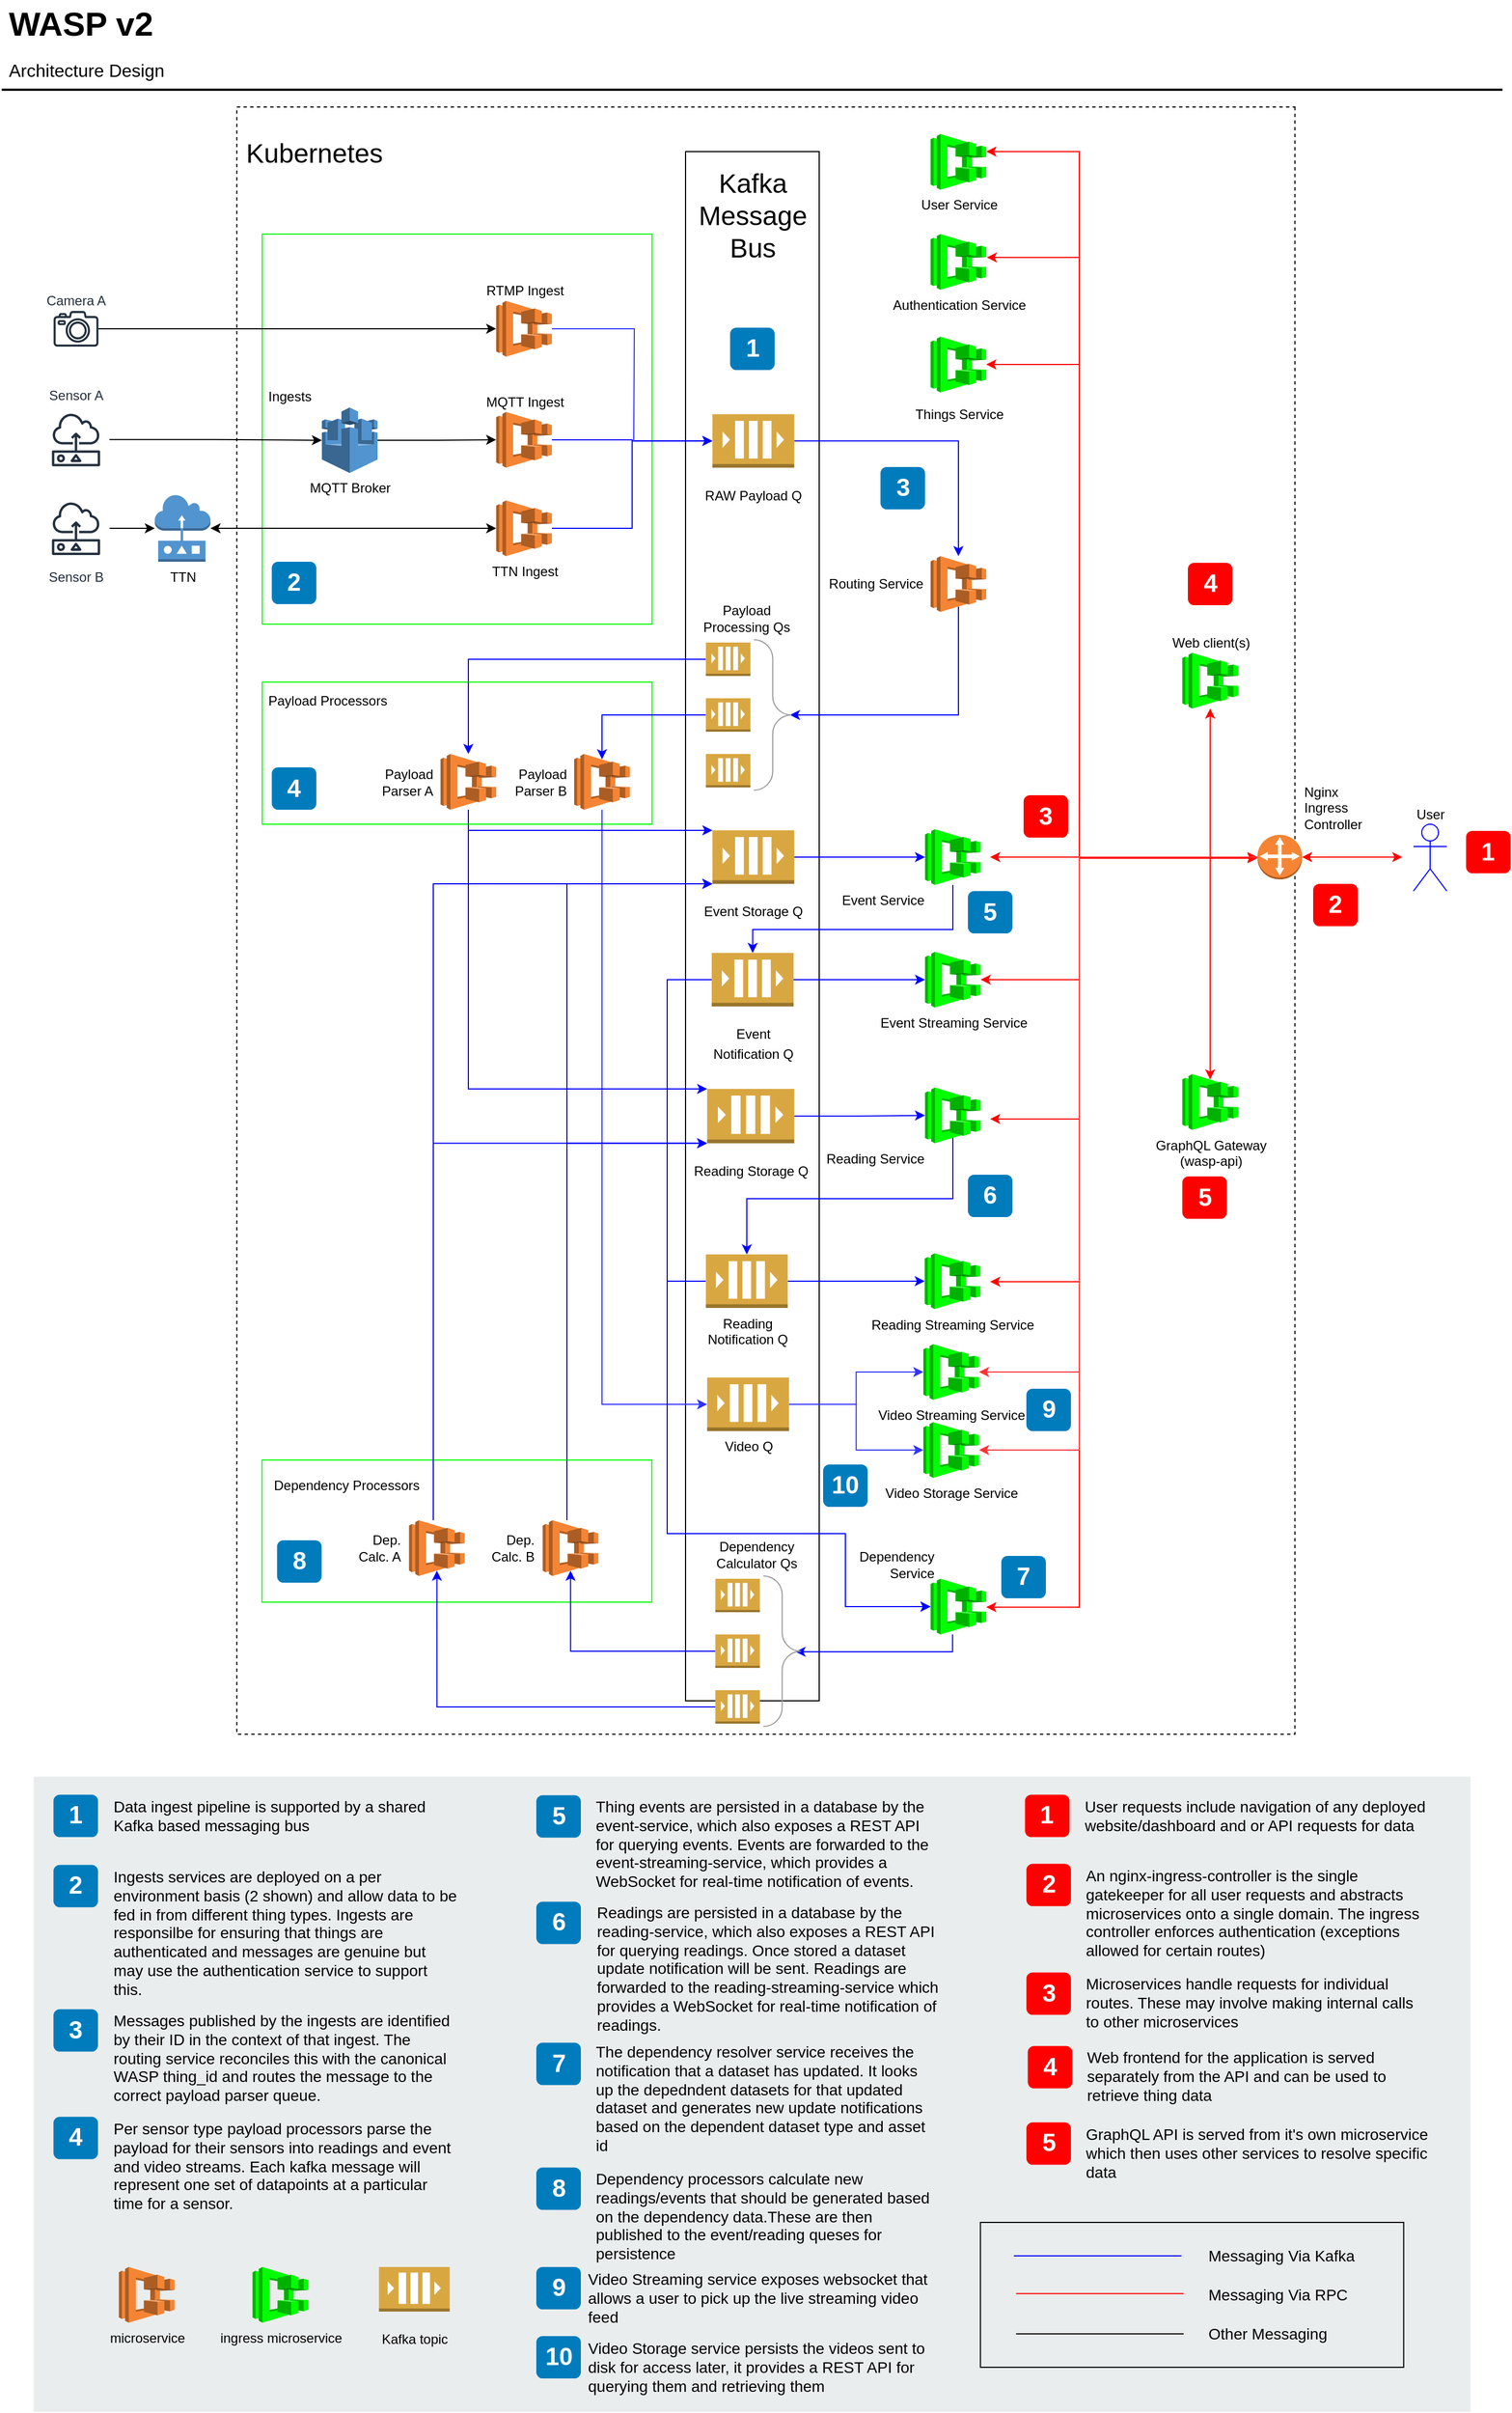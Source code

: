 <mxfile version="15.8.8" type="google"><diagram id="Ht1M8jgEwFfnCIfOTk4-" name="Page-1"><mxGraphModel dx="1234" dy="772" grid="1" gridSize="10" guides="1" tooltips="1" connect="1" arrows="1" fold="1" page="1" pageScale="1" pageWidth="1654" pageHeight="1169" math="0" shadow="0"><root><mxCell id="0"/><mxCell id="1" parent="0"/><mxCell id="Kr4yo2rCuEF--EOLVEKg-11" value="" style="rounded=0;whiteSpace=wrap;html=1;align=left;fillColor=none;dashed=1;direction=south;" parent="1" vertex="1"><mxGeometry x="263.63" y="160" width="950" height="1460" as="geometry"/></mxCell><mxCell id="VIeSzq_alCS82WbwjkY5-3" value="" style="rounded=0;whiteSpace=wrap;html=1;fontSize=12;fillColor=none;labelPosition=left;verticalLabelPosition=top;align=right;verticalAlign=bottom;spacing=-19;spacingLeft=3;noLabel=1;fontColor=none;strokeColor=#03FF03;" parent="1" vertex="1"><mxGeometry x="286.5" y="676" width="350" height="127.5" as="geometry"/></mxCell><mxCell id="VIeSzq_alCS82WbwjkY5-6" value="" style="rounded=0;whiteSpace=wrap;html=1;fontSize=12;fillColor=none;labelPosition=left;verticalLabelPosition=top;align=right;verticalAlign=bottom;spacing=-19;spacingLeft=3;noLabel=1;fontColor=none;strokeColor=#03FF03;" parent="1" vertex="1"><mxGeometry x="286.25" y="1374" width="350" height="127.5" as="geometry"/></mxCell><mxCell id="VIeSzq_alCS82WbwjkY5-1" value="" style="rounded=0;whiteSpace=wrap;html=1;fontSize=12;fillColor=none;labelPosition=left;verticalLabelPosition=top;align=right;verticalAlign=bottom;spacing=-19;spacingLeft=3;noLabel=1;fontColor=none;strokeColor=#03FF03;imageAspect=1;" parent="1" vertex="1"><mxGeometry x="286.5" y="274" width="350" height="350" as="geometry"/></mxCell><mxCell id="f7E1hRnNLFq2RJVRDF7E-89" value="" style="rounded=0;whiteSpace=wrap;html=1;fillColor=none;align=right;" parent="1" vertex="1"><mxGeometry x="666.5" y="200" width="120" height="1390" as="geometry"/></mxCell><mxCell id="-QjtrjUzRDEMRZ5MF8oH-47" value="WASP v2" style="text;html=1;resizable=0;points=[];autosize=1;align=left;verticalAlign=top;spacingTop=-4;fontSize=30;fontStyle=1" parent="1" vertex="1"><mxGeometry x="56.5" y="64.5" width="150" height="40" as="geometry"/></mxCell><mxCell id="-QjtrjUzRDEMRZ5MF8oH-48" value="Architecture Design" style="text;html=1;resizable=0;points=[];autosize=1;align=left;verticalAlign=top;spacingTop=-4;fontSize=16;" parent="1" vertex="1"><mxGeometry x="56.5" y="114.5" width="160" height="20" as="geometry"/></mxCell><mxCell id="SCVMTBWpLvtzJIhz15lM-1" value="" style="line;strokeWidth=2;html=1;fontSize=14;" parent="1" vertex="1"><mxGeometry x="52.5" y="139.5" width="1347.5" height="10" as="geometry"/></mxCell><mxCell id="7OVz4w7n9kzEPWy-4BBC-3" value="" style="rounded=0;whiteSpace=wrap;html=1;fillColor=#EAEDED;fontSize=22;fontColor=#FFFFFF;strokeColor=none;labelBackgroundColor=none;" parent="1" vertex="1"><mxGeometry x="81.25" y="1658" width="1290" height="570" as="geometry"/></mxCell><mxCell id="7OVz4w7n9kzEPWy-4BBC-4" value="1" style="rounded=1;whiteSpace=wrap;html=1;fillColor=#007CBD;strokeColor=none;fontColor=#FFFFFF;fontStyle=1;fontSize=22;labelBackgroundColor=none;" parent="1" vertex="1"><mxGeometry x="99" y="1674.25" width="40" height="38" as="geometry"/></mxCell><mxCell id="7OVz4w7n9kzEPWy-4BBC-13" value="Data ingest pipeline is supported by a shared Kafka based messaging bus" style="text;html=1;align=left;verticalAlign=top;spacingTop=-4;fontSize=14;labelBackgroundColor=none;whiteSpace=wrap;" parent="1" vertex="1"><mxGeometry x="150.5" y="1673.75" width="310.5" height="48.5" as="geometry"/></mxCell><mxCell id="f7E1hRnNLFq2RJVRDF7E-65" value="Sensor A" style="outlineConnect=0;fontColor=#232F3E;gradientColor=none;strokeColor=#232F3E;fillColor=#ffffff;dashed=0;verticalLabelPosition=top;verticalAlign=bottom;align=center;html=1;fontSize=12;fontStyle=0;aspect=fixed;shape=mxgraph.aws4.resourceIcon;resIcon=mxgraph.aws4.sensor;labelPosition=center;" parent="1" vertex="1"><mxGeometry x="89.25" y="428.38" width="60" height="60" as="geometry"/></mxCell><mxCell id="f7E1hRnNLFq2RJVRDF7E-76" style="edgeStyle=orthogonalEdgeStyle;rounded=0;orthogonalLoop=1;jettySize=auto;html=1;" parent="1" source="f7E1hRnNLFq2RJVRDF7E-65" target="f7E1hRnNLFq2RJVRDF7E-74" edge="1"><mxGeometry relative="1" as="geometry"><mxPoint x="350" y="459" as="targetPoint"/><mxPoint x="190" y="459" as="sourcePoint"/></mxGeometry></mxCell><mxCell id="f7E1hRnNLFq2RJVRDF7E-82" style="edgeStyle=orthogonalEdgeStyle;rounded=0;orthogonalLoop=1;jettySize=auto;html=1;" parent="1" source="f7E1hRnNLFq2RJVRDF7E-74" target="f7E1hRnNLFq2RJVRDF7E-79" edge="1"><mxGeometry relative="1" as="geometry"/></mxCell><mxCell id="f7E1hRnNLFq2RJVRDF7E-74" value="MQTT Broker" style="outlineConnect=0;dashed=0;verticalLabelPosition=bottom;verticalAlign=top;align=center;html=1;shape=mxgraph.aws3.aws_iot;fillColor=#5294CF;gradientColor=none;" parent="1" vertex="1"><mxGeometry x="340" y="429.63" width="50" height="58.75" as="geometry"/></mxCell><mxCell id="f7E1hRnNLFq2RJVRDF7E-92" style="edgeStyle=orthogonalEdgeStyle;rounded=0;orthogonalLoop=1;jettySize=auto;html=1;entryX=0;entryY=0.5;entryDx=0;entryDy=0;entryPerimeter=0;fontSize=24;strokeColor=#0000FF;" parent="1" source="f7E1hRnNLFq2RJVRDF7E-79" target="f7E1hRnNLFq2RJVRDF7E-91" edge="1"><mxGeometry relative="1" as="geometry"/></mxCell><mxCell id="f7E1hRnNLFq2RJVRDF7E-79" value="MQTT Ingest" style="outlineConnect=0;dashed=0;verticalLabelPosition=top;verticalAlign=bottom;align=center;html=1;shape=mxgraph.aws3.ecs;fillColor=#F58534;gradientColor=none;strokeColor=#FF0000;labelPosition=center;" parent="1" vertex="1"><mxGeometry x="496.5" y="433.62" width="50" height="50" as="geometry"/></mxCell><mxCell id="f7E1hRnNLFq2RJVRDF7E-93" style="edgeStyle=orthogonalEdgeStyle;rounded=0;orthogonalLoop=1;jettySize=auto;html=1;entryX=0;entryY=0.5;entryDx=0;entryDy=0;entryPerimeter=0;fontSize=24;strokeColor=#0000FF;" parent="1" source="f7E1hRnNLFq2RJVRDF7E-84" target="f7E1hRnNLFq2RJVRDF7E-91" edge="1"><mxGeometry relative="1" as="geometry"/></mxCell><mxCell id="f7E1hRnNLFq2RJVRDF7E-84" value="TTN Ingest" style="outlineConnect=0;dashed=0;verticalLabelPosition=bottom;verticalAlign=top;align=center;html=1;shape=mxgraph.aws3.ecs;fillColor=#F58534;gradientColor=none;strokeColor=#FF0000;" parent="1" vertex="1"><mxGeometry x="496.5" y="513" width="50" height="50" as="geometry"/></mxCell><mxCell id="f7E1hRnNLFq2RJVRDF7E-87" style="edgeStyle=orthogonalEdgeStyle;rounded=0;orthogonalLoop=1;jettySize=auto;html=1;textOpacity=60;startArrow=classic;startFill=1;" parent="1" source="f7E1hRnNLFq2RJVRDF7E-85" target="f7E1hRnNLFq2RJVRDF7E-84" edge="1"><mxGeometry relative="1" as="geometry"/></mxCell><mxCell id="f7E1hRnNLFq2RJVRDF7E-85" value="TTN" style="outlineConnect=0;dashed=0;verticalLabelPosition=bottom;verticalAlign=top;align=center;html=1;shape=mxgraph.aws3.sensor;fillColor=#5294CF;gradientColor=none;strokeColor=#FF0000;" parent="1" vertex="1"><mxGeometry x="190" y="508" width="50" height="60" as="geometry"/></mxCell><mxCell id="f7E1hRnNLFq2RJVRDF7E-90" value="Kafka Message Bus" style="text;html=1;strokeColor=none;fillColor=none;align=center;verticalAlign=middle;whiteSpace=wrap;rounded=0;fontSize=24;" parent="1" vertex="1"><mxGeometry x="691.5" y="233" width="70" height="50" as="geometry"/></mxCell><mxCell id="f7E1hRnNLFq2RJVRDF7E-96" style="edgeStyle=orthogonalEdgeStyle;rounded=0;orthogonalLoop=1;jettySize=auto;html=1;fontSize=24;strokeColor=#0000FF;" parent="1" source="f7E1hRnNLFq2RJVRDF7E-91" target="f7E1hRnNLFq2RJVRDF7E-94" edge="1"><mxGeometry relative="1" as="geometry"/></mxCell><mxCell id="f7E1hRnNLFq2RJVRDF7E-91" value="&lt;font style=&quot;font-size: 12px&quot;&gt;RAW Payload Q&lt;br&gt;&lt;/font&gt;" style="outlineConnect=0;dashed=0;verticalLabelPosition=bottom;verticalAlign=top;align=center;html=1;shape=mxgraph.aws3.queue;fillColor=#D9A741;gradientColor=none;strokeColor=#000000;fontSize=24;" parent="1" vertex="1"><mxGeometry x="690.63" y="435.62" width="73.5" height="48" as="geometry"/></mxCell><mxCell id="f7E1hRnNLFq2RJVRDF7E-104" style="edgeStyle=orthogonalEdgeStyle;rounded=0;orthogonalLoop=1;jettySize=auto;html=1;fontSize=24;exitX=0.5;exitY=0.905;exitDx=0;exitDy=0;exitPerimeter=0;entryX=0.5;entryY=0.113;entryDx=0;entryDy=0;entryPerimeter=0;strokeColor=#0000FF;" parent="1" source="f7E1hRnNLFq2RJVRDF7E-94" target="f7E1hRnNLFq2RJVRDF7E-105" edge="1"><mxGeometry relative="1" as="geometry"><mxPoint x="876.5" y="633" as="targetPoint"/><Array as="points"><mxPoint x="911.5" y="706"/></Array></mxGeometry></mxCell><mxCell id="f7E1hRnNLFq2RJVRDF7E-94" value="Routing Service" style="outlineConnect=0;dashed=0;verticalLabelPosition=middle;verticalAlign=middle;align=right;html=1;shape=mxgraph.aws3.ecs;fillColor=#F58534;gradientColor=none;strokeColor=#FF0000;labelPosition=left;spacing=8;" parent="1" vertex="1"><mxGeometry x="886.5" y="563" width="50" height="50" as="geometry"/></mxCell><mxCell id="f7E1hRnNLFq2RJVRDF7E-108" style="edgeStyle=orthogonalEdgeStyle;rounded=0;orthogonalLoop=1;jettySize=auto;html=1;fontSize=24;strokeColor=#0000FF;" parent="1" source="f7E1hRnNLFq2RJVRDF7E-98" target="f7E1hRnNLFq2RJVRDF7E-107" edge="1"><mxGeometry relative="1" as="geometry"/></mxCell><mxCell id="f7E1hRnNLFq2RJVRDF7E-98" value="&lt;div style=&quot;font-size: 12px&quot;&gt;&lt;font style=&quot;font-size: 12px&quot;&gt;Payload &lt;br&gt;&lt;/font&gt;&lt;/div&gt;&lt;div style=&quot;font-size: 12px&quot;&gt;&lt;font style=&quot;font-size: 12px&quot;&gt;Processing Qs&lt;/font&gt;&lt;/div&gt;" style="outlineConnect=0;dashed=0;verticalLabelPosition=top;verticalAlign=bottom;align=center;html=1;shape=mxgraph.aws3.queue;fillColor=#D9A741;gradientColor=none;strokeColor=#000000;fontSize=24;labelPosition=center;spacingLeft=33;spacingBottom=5;" parent="1" vertex="1"><mxGeometry x="684.75" y="640.5" width="40" height="30" as="geometry"/></mxCell><mxCell id="f7E1hRnNLFq2RJVRDF7E-109" style="edgeStyle=orthogonalEdgeStyle;rounded=0;orthogonalLoop=1;jettySize=auto;html=1;entryX=0.5;entryY=0.095;entryDx=0;entryDy=0;entryPerimeter=0;fontSize=24;strokeColor=#0000FF;" parent="1" source="f7E1hRnNLFq2RJVRDF7E-102" target="f7E1hRnNLFq2RJVRDF7E-106" edge="1"><mxGeometry relative="1" as="geometry"><Array as="points"><mxPoint x="591.5" y="706"/></Array></mxGeometry></mxCell><mxCell id="f7E1hRnNLFq2RJVRDF7E-102" value="" style="outlineConnect=0;dashed=0;verticalLabelPosition=bottom;verticalAlign=top;align=center;html=1;shape=mxgraph.aws3.queue;fillColor=#D9A741;gradientColor=none;strokeColor=#000000;fontSize=24;" parent="1" vertex="1"><mxGeometry x="684.75" y="690.5" width="40" height="30" as="geometry"/></mxCell><mxCell id="f7E1hRnNLFq2RJVRDF7E-103" value="" style="outlineConnect=0;dashed=0;verticalLabelPosition=bottom;verticalAlign=top;align=center;html=1;shape=mxgraph.aws3.queue;fillColor=#D9A741;gradientColor=none;strokeColor=#000000;fontSize=24;" parent="1" vertex="1"><mxGeometry x="684.75" y="740.5" width="40" height="30" as="geometry"/></mxCell><mxCell id="f7E1hRnNLFq2RJVRDF7E-105" value="" style="labelPosition=right;align=left;strokeWidth=1;shape=mxgraph.mockup.markup.curlyBrace;html=1;shadow=0;dashed=0;strokeColor=#999999;direction=north;fillColor=none;fontSize=24;rotation=-180;" parent="1" vertex="1"><mxGeometry x="724.75" y="638" width="40" height="135" as="geometry"/></mxCell><mxCell id="OzuD4VkYI083lJmtkqZI-16" style="edgeStyle=orthogonalEdgeStyle;rounded=0;orthogonalLoop=1;jettySize=auto;html=1;entryX=0;entryY=0.5;entryDx=0;entryDy=0;entryPerimeter=0;endArrow=classic;endFill=1;strokeColor=#3333FF;" edge="1" parent="1" source="f7E1hRnNLFq2RJVRDF7E-106" target="OzuD4VkYI083lJmtkqZI-14"><mxGeometry relative="1" as="geometry"><Array as="points"><mxPoint x="592" y="1324"/></Array></mxGeometry></mxCell><mxCell id="f7E1hRnNLFq2RJVRDF7E-106" value="&lt;div&gt;Payload&lt;/div&gt;&lt;div&gt;Parser B&lt;br&gt;&lt;/div&gt;" style="outlineConnect=0;dashed=0;verticalLabelPosition=middle;verticalAlign=middle;align=right;html=1;shape=mxgraph.aws3.ecs;fillColor=#F58534;gradientColor=none;strokeColor=#FF0000;labelPosition=left;spacing=8;" parent="1" vertex="1"><mxGeometry x="566.5" y="740.5" width="50" height="50" as="geometry"/></mxCell><mxCell id="KerST8utlBB_D8aLNrLv-1" style="edgeStyle=orthogonalEdgeStyle;rounded=0;orthogonalLoop=1;jettySize=auto;html=1;entryX=0;entryY=0;entryDx=0;entryDy=0;entryPerimeter=0;strokeColor=#0000FF;" parent="1" source="f7E1hRnNLFq2RJVRDF7E-107" target="TiOXgwbePyI9WTurikJS-1" edge="1"><mxGeometry relative="1" as="geometry"><Array as="points"><mxPoint x="472" y="1041"/></Array></mxGeometry></mxCell><mxCell id="VIeSzq_alCS82WbwjkY5-25" style="edgeStyle=orthogonalEdgeStyle;rounded=0;orthogonalLoop=1;jettySize=auto;html=1;entryX=0;entryY=0;entryDx=0;entryDy=0;entryPerimeter=0;startArrow=none;startFill=0;strokeColor=#0000FF;" parent="1" source="f7E1hRnNLFq2RJVRDF7E-107" target="f7E1hRnNLFq2RJVRDF7E-110" edge="1"><mxGeometry relative="1" as="geometry"><Array as="points"><mxPoint x="472" y="809"/></Array></mxGeometry></mxCell><mxCell id="f7E1hRnNLFq2RJVRDF7E-107" value="&lt;div&gt;Payload&lt;br&gt;&lt;/div&gt;&lt;div&gt;Parser A&lt;/div&gt;" style="outlineConnect=0;dashed=0;verticalLabelPosition=middle;verticalAlign=middle;align=right;html=1;shape=mxgraph.aws3.ecs;fillColor=#F58534;gradientColor=none;strokeColor=#FF0000;labelPosition=left;spacing=8;" parent="1" vertex="1"><mxGeometry x="446.5" y="740.5" width="50" height="50" as="geometry"/></mxCell><mxCell id="f7E1hRnNLFq2RJVRDF7E-114" style="edgeStyle=orthogonalEdgeStyle;rounded=0;orthogonalLoop=1;jettySize=auto;html=1;entryX=0;entryY=0.5;entryDx=0;entryDy=0;entryPerimeter=0;fontSize=24;strokeColor=#0000FF;" parent="1" source="f7E1hRnNLFq2RJVRDF7E-110" target="f7E1hRnNLFq2RJVRDF7E-113" edge="1"><mxGeometry relative="1" as="geometry"/></mxCell><mxCell id="f7E1hRnNLFq2RJVRDF7E-110" value="&lt;font style=&quot;font-size: 12px&quot;&gt;Event Storage Q&lt;/font&gt;" style="outlineConnect=0;dashed=0;verticalLabelPosition=bottom;verticalAlign=top;align=center;html=1;shape=mxgraph.aws3.queue;fillColor=#D9A741;gradientColor=none;strokeColor=#000000;fontSize=24;" parent="1" vertex="1"><mxGeometry x="690.63" y="809" width="73.5" height="48" as="geometry"/></mxCell><mxCell id="f7E1hRnNLFq2RJVRDF7E-124" style="edgeStyle=orthogonalEdgeStyle;rounded=0;orthogonalLoop=1;jettySize=auto;html=1;startArrow=none;startFill=0;fontSize=24;strokeColor=#0000FF;entryX=0.5;entryY=0;entryDx=0;entryDy=0;entryPerimeter=0;exitX=0.5;exitY=0.905;exitDx=0;exitDy=0;exitPerimeter=0;" parent="1" source="TiOXgwbePyI9WTurikJS-4" target="f7E1hRnNLFq2RJVRDF7E-123" edge="1"><mxGeometry relative="1" as="geometry"><mxPoint x="961.5" y="980.5" as="targetPoint"/><Array as="points"><mxPoint x="907" y="1139.5"/><mxPoint x="722" y="1139.5"/></Array></mxGeometry></mxCell><mxCell id="BTYo06YCe_rNWh7Ooop7-6" style="edgeStyle=orthogonalEdgeStyle;rounded=0;orthogonalLoop=1;jettySize=auto;html=1;entryX=0.5;entryY=0;entryDx=0;entryDy=0;entryPerimeter=0;strokeColor=#0000FF;" parent="1" source="f7E1hRnNLFq2RJVRDF7E-113" target="BTYo06YCe_rNWh7Ooop7-4" edge="1"><mxGeometry relative="1" as="geometry"><Array as="points"><mxPoint x="907" y="898"/><mxPoint x="727" y="898"/></Array></mxGeometry></mxCell><mxCell id="f7E1hRnNLFq2RJVRDF7E-113" value="Event Service" style="outlineConnect=0;dashed=0;verticalLabelPosition=bottom;verticalAlign=top;align=right;html=1;shape=mxgraph.aws3.ecs;gradientColor=none;strokeColor=#FF0000;labelPosition=left;spacing=2;fillColor=#00FF00;" parent="1" vertex="1"><mxGeometry x="881.5" y="808" width="50" height="50" as="geometry"/></mxCell><mxCell id="BTYo06YCe_rNWh7Ooop7-2" style="edgeStyle=orthogonalEdgeStyle;rounded=0;orthogonalLoop=1;jettySize=auto;html=1;strokeColor=#0000FF;" parent="1" source="f7E1hRnNLFq2RJVRDF7E-123" target="BTYo06YCe_rNWh7Ooop7-1" edge="1"><mxGeometry relative="1" as="geometry"/></mxCell><mxCell id="BTYo06YCe_rNWh7Ooop7-10" style="edgeStyle=orthogonalEdgeStyle;rounded=0;orthogonalLoop=1;jettySize=auto;html=1;entryX=0;entryY=0.5;entryDx=0;entryDy=0;entryPerimeter=0;strokeColor=#0000FF;" parent="1" source="f7E1hRnNLFq2RJVRDF7E-123" target="f7E1hRnNLFq2RJVRDF7E-125" edge="1"><mxGeometry relative="1" as="geometry"><Array as="points"><mxPoint x="650" y="1214"/><mxPoint x="650" y="1440"/><mxPoint x="810" y="1440"/><mxPoint x="810" y="1506"/></Array></mxGeometry></mxCell><mxCell id="f7E1hRnNLFq2RJVRDF7E-123" value="&lt;div style=&quot;font-size: 12px&quot;&gt;&lt;font style=&quot;font-size: 12px&quot;&gt;Reading &lt;br&gt;&lt;/font&gt;&lt;/div&gt;&lt;div style=&quot;font-size: 12px&quot;&gt;&lt;font style=&quot;font-size: 12px ; line-height: 100%&quot;&gt;Notification Q&lt;/font&gt;&lt;/div&gt;" style="outlineConnect=0;dashed=0;verticalLabelPosition=bottom;verticalAlign=top;align=center;html=1;shape=mxgraph.aws3.queue;fillColor=#D9A741;gradientColor=none;strokeColor=#000000;fontSize=24;" parent="1" vertex="1"><mxGeometry x="684.75" y="1189.5" width="73.5" height="48" as="geometry"/></mxCell><mxCell id="f7E1hRnNLFq2RJVRDF7E-131" style="edgeStyle=orthogonalEdgeStyle;rounded=0;orthogonalLoop=1;jettySize=auto;html=1;startArrow=none;startFill=0;fontSize=24;entryX=0.504;entryY=0.2;entryDx=0;entryDy=0;entryPerimeter=0;strokeColor=#0000FF;" parent="1" source="f7E1hRnNLFq2RJVRDF7E-125" target="f7E1hRnNLFq2RJVRDF7E-130" edge="1"><mxGeometry relative="1" as="geometry"><mxPoint x="906.25" y="1558" as="targetPoint"/><Array as="points"><mxPoint x="906.25" y="1546"/></Array></mxGeometry></mxCell><mxCell id="f7E1hRnNLFq2RJVRDF7E-125" value="&lt;div align=&quot;right&quot;&gt;Dependency&lt;/div&gt;&lt;div align=&quot;right&quot;&gt;Service&lt;/div&gt;" style="outlineConnect=0;dashed=0;verticalLabelPosition=top;verticalAlign=bottom;align=right;html=1;shape=mxgraph.aws3.ecs;gradientColor=none;strokeColor=#FF0000;labelPosition=left;spacing=-2;fillColor=#00FF00;" parent="1" vertex="1"><mxGeometry x="886.5" y="1480.5" width="50" height="50" as="geometry"/></mxCell><mxCell id="f7E1hRnNLFq2RJVRDF7E-127" value="&lt;div style=&quot;font-size: 12px&quot;&gt;&lt;font style=&quot;font-size: 12px&quot;&gt;Dependency &lt;br&gt;&lt;/font&gt;&lt;/div&gt;&lt;div style=&quot;font-size: 12px&quot;&gt;&lt;font style=&quot;font-size: 12px&quot;&gt;Calculator Qs&lt;/font&gt;&lt;/div&gt;" style="outlineConnect=0;dashed=0;verticalLabelPosition=top;verticalAlign=bottom;align=center;html=1;shape=mxgraph.aws3.queue;fillColor=#D9A741;gradientColor=none;strokeColor=#000000;fontSize=24;labelPosition=center;spacingLeft=33;spacingBottom=5;" parent="1" vertex="1"><mxGeometry x="693.25" y="1480.5" width="40" height="30" as="geometry"/></mxCell><mxCell id="f7E1hRnNLFq2RJVRDF7E-134" style="edgeStyle=orthogonalEdgeStyle;rounded=0;orthogonalLoop=1;jettySize=auto;html=1;entryX=0.5;entryY=0.905;entryDx=0;entryDy=0;entryPerimeter=0;startArrow=none;startFill=0;fontSize=24;strokeColor=#0000FF;" parent="1" source="f7E1hRnNLFq2RJVRDF7E-128" target="f7E1hRnNLFq2RJVRDF7E-132" edge="1"><mxGeometry relative="1" as="geometry"/></mxCell><mxCell id="f7E1hRnNLFq2RJVRDF7E-128" value="" style="outlineConnect=0;dashed=0;verticalLabelPosition=bottom;verticalAlign=top;align=center;html=1;shape=mxgraph.aws3.queue;fillColor=#D9A741;gradientColor=none;strokeColor=#000000;fontSize=24;" parent="1" vertex="1"><mxGeometry x="693.25" y="1530.5" width="40" height="30" as="geometry"/></mxCell><mxCell id="f7E1hRnNLFq2RJVRDF7E-135" style="edgeStyle=orthogonalEdgeStyle;rounded=0;orthogonalLoop=1;jettySize=auto;html=1;entryX=0.5;entryY=0.905;entryDx=0;entryDy=0;entryPerimeter=0;startArrow=none;startFill=0;fontSize=24;strokeColor=#0000FF;" parent="1" source="f7E1hRnNLFq2RJVRDF7E-129" target="f7E1hRnNLFq2RJVRDF7E-133" edge="1"><mxGeometry relative="1" as="geometry"/></mxCell><mxCell id="f7E1hRnNLFq2RJVRDF7E-129" value="" style="outlineConnect=0;dashed=0;verticalLabelPosition=bottom;verticalAlign=top;align=center;html=1;shape=mxgraph.aws3.queue;fillColor=#D9A741;gradientColor=none;strokeColor=#000000;fontSize=24;" parent="1" vertex="1"><mxGeometry x="693.25" y="1580.5" width="40" height="30" as="geometry"/></mxCell><mxCell id="f7E1hRnNLFq2RJVRDF7E-130" value="" style="labelPosition=right;align=left;strokeWidth=1;shape=mxgraph.mockup.markup.curlyBrace;html=1;shadow=0;dashed=0;strokeColor=#999999;direction=north;fillColor=none;fontSize=24;rotation=-180;" parent="1" vertex="1"><mxGeometry x="733.25" y="1478" width="40" height="135" as="geometry"/></mxCell><mxCell id="f7E1hRnNLFq2RJVRDF7E-136" style="edgeStyle=orthogonalEdgeStyle;rounded=0;orthogonalLoop=1;jettySize=auto;html=1;startArrow=none;startFill=0;fontSize=24;entryX=0;entryY=1;entryDx=0;entryDy=0;entryPerimeter=0;strokeColor=#0000FF;textOpacity=30;" parent="1" source="f7E1hRnNLFq2RJVRDF7E-132" target="f7E1hRnNLFq2RJVRDF7E-110" edge="1"><mxGeometry relative="1" as="geometry"><Array as="points"><mxPoint x="560" y="857"/></Array><mxPoint x="620" y="878" as="targetPoint"/></mxGeometry></mxCell><mxCell id="TiOXgwbePyI9WTurikJS-2" style="edgeStyle=orthogonalEdgeStyle;rounded=0;orthogonalLoop=1;jettySize=auto;html=1;entryX=0;entryY=1;entryDx=0;entryDy=0;entryPerimeter=0;strokeColor=#0000FF;" parent="1" source="f7E1hRnNLFq2RJVRDF7E-132" target="TiOXgwbePyI9WTurikJS-1" edge="1"><mxGeometry relative="1" as="geometry"><Array as="points"><mxPoint x="560" y="1090"/></Array></mxGeometry></mxCell><mxCell id="f7E1hRnNLFq2RJVRDF7E-132" value="&lt;div&gt;Dep. &lt;br&gt;&lt;/div&gt;&lt;div&gt;Calc. B&lt;/div&gt;" style="outlineConnect=0;dashed=0;verticalLabelPosition=middle;verticalAlign=middle;align=right;html=1;shape=mxgraph.aws3.ecs;fillColor=#F58534;gradientColor=none;strokeColor=#FF0000;labelPosition=left;spacing=8;" parent="1" vertex="1"><mxGeometry x="538.25" y="1428" width="50" height="50" as="geometry"/></mxCell><mxCell id="f7E1hRnNLFq2RJVRDF7E-137" style="edgeStyle=orthogonalEdgeStyle;rounded=0;orthogonalLoop=1;jettySize=auto;html=1;startArrow=none;startFill=0;fontSize=24;entryX=0;entryY=1;entryDx=0;entryDy=0;entryPerimeter=0;strokeColor=#0000FF;textOpacity=30;" parent="1" source="f7E1hRnNLFq2RJVRDF7E-133" target="f7E1hRnNLFq2RJVRDF7E-110" edge="1"><mxGeometry relative="1" as="geometry"><Array as="points"><mxPoint x="440" y="857"/></Array><mxPoint x="540" y="888" as="targetPoint"/></mxGeometry></mxCell><mxCell id="TiOXgwbePyI9WTurikJS-3" style="edgeStyle=orthogonalEdgeStyle;rounded=0;orthogonalLoop=1;jettySize=auto;html=1;strokeColor=#0000FF;entryX=0;entryY=1;entryDx=0;entryDy=0;entryPerimeter=0;" parent="1" source="f7E1hRnNLFq2RJVRDF7E-133" target="TiOXgwbePyI9WTurikJS-1" edge="1"><mxGeometry relative="1" as="geometry"><Array as="points"><mxPoint x="440" y="1090"/></Array><mxPoint x="685" y="1043" as="targetPoint"/></mxGeometry></mxCell><mxCell id="f7E1hRnNLFq2RJVRDF7E-133" value="&lt;div&gt;Dep.&lt;/div&gt;&lt;div&gt;Calc. A&lt;br&gt;&lt;/div&gt;" style="outlineConnect=0;dashed=0;verticalLabelPosition=middle;verticalAlign=middle;align=right;html=1;shape=mxgraph.aws3.ecs;fillColor=#F58534;gradientColor=none;strokeColor=#FF0000;labelPosition=left;spacing=8;" parent="1" vertex="1"><mxGeometry x="418.25" y="1428" width="50" height="50" as="geometry"/></mxCell><mxCell id="PqqjPeNiKbJ--B5EfPJ4-2" value="2" style="rounded=1;whiteSpace=wrap;html=1;fillColor=#007CBD;strokeColor=none;fontColor=#FFFFFF;fontStyle=1;fontSize=22;labelBackgroundColor=none;" parent="1" vertex="1"><mxGeometry x="295" y="568" width="40" height="38" as="geometry"/></mxCell><mxCell id="PqqjPeNiKbJ--B5EfPJ4-3" value="2" style="rounded=1;whiteSpace=wrap;html=1;fillColor=#007CBD;strokeColor=none;fontColor=#FFFFFF;fontStyle=1;fontSize=22;labelBackgroundColor=none;" parent="1" vertex="1"><mxGeometry x="99" y="1737.25" width="40" height="38" as="geometry"/></mxCell><mxCell id="PqqjPeNiKbJ--B5EfPJ4-4" value="Ingests services are deployed on a per environment basis (2 shown) and allow data to be fed in from different thing types. Ingests are responsilbe for ensuring that things are authenticated and messages are genuine but may use the authentication service to support this." style="text;html=1;align=left;verticalAlign=top;spacingTop=-4;fontSize=14;labelBackgroundColor=none;whiteSpace=wrap;" parent="1" vertex="1"><mxGeometry x="150.5" y="1736.75" width="310.5" height="112.75" as="geometry"/></mxCell><mxCell id="PqqjPeNiKbJ--B5EfPJ4-5" value="3" style="rounded=1;whiteSpace=wrap;html=1;fillColor=#007CBD;strokeColor=none;fontColor=#FFFFFF;fontStyle=1;fontSize=22;labelBackgroundColor=none;" parent="1" vertex="1"><mxGeometry x="99" y="1866.75" width="40" height="38" as="geometry"/></mxCell><mxCell id="PqqjPeNiKbJ--B5EfPJ4-6" value="Messages published by the ingests are identified by their ID in the context of that ingest. The routing service reconciles this with the canonical WASP thing_id and routes the message to the correct payload parser queue." style="text;html=1;align=left;verticalAlign=top;spacingTop=-4;fontSize=14;labelBackgroundColor=none;whiteSpace=wrap;" parent="1" vertex="1"><mxGeometry x="150.5" y="1866.25" width="310.5" height="85" as="geometry"/></mxCell><mxCell id="PqqjPeNiKbJ--B5EfPJ4-7" value="3" style="rounded=1;whiteSpace=wrap;html=1;fillColor=#007CBD;strokeColor=none;fontColor=#FFFFFF;fontStyle=1;fontSize=22;labelBackgroundColor=none;" parent="1" vertex="1"><mxGeometry x="841.5" y="483" width="40" height="38" as="geometry"/></mxCell><mxCell id="PqqjPeNiKbJ--B5EfPJ4-8" value="4" style="rounded=1;whiteSpace=wrap;html=1;fillColor=#007CBD;strokeColor=none;fontColor=#FFFFFF;fontStyle=1;fontSize=22;labelBackgroundColor=none;" parent="1" vertex="1"><mxGeometry x="295" y="752.5" width="40" height="38" as="geometry"/></mxCell><mxCell id="PqqjPeNiKbJ--B5EfPJ4-9" value="4" style="rounded=1;whiteSpace=wrap;html=1;fillColor=#007CBD;strokeColor=none;fontColor=#FFFFFF;fontStyle=1;fontSize=22;labelBackgroundColor=none;" parent="1" vertex="1"><mxGeometry x="99" y="1963.25" width="40" height="38" as="geometry"/></mxCell><mxCell id="PqqjPeNiKbJ--B5EfPJ4-10" value="Per sensor type payload processors parse the payload for their sensors into readings and event and video streams. Each kafka message will represent one set of datapoints at a particular time for a sensor." style="text;html=1;align=left;verticalAlign=top;spacingTop=-4;fontSize=14;labelBackgroundColor=none;whiteSpace=wrap;" parent="1" vertex="1"><mxGeometry x="150.5" y="1962.75" width="310.5" height="85.25" as="geometry"/></mxCell><mxCell id="PqqjPeNiKbJ--B5EfPJ4-13" value="5" style="rounded=1;whiteSpace=wrap;html=1;fillColor=#007CBD;strokeColor=none;fontColor=#FFFFFF;fontStyle=1;fontSize=22;labelBackgroundColor=none;" parent="1" vertex="1"><mxGeometry x="920" y="863.5" width="40" height="38" as="geometry"/></mxCell><mxCell id="PqqjPeNiKbJ--B5EfPJ4-14" value="5" style="rounded=1;whiteSpace=wrap;html=1;fillColor=#007CBD;strokeColor=none;fontColor=#FFFFFF;fontStyle=1;fontSize=22;labelBackgroundColor=none;" parent="1" vertex="1"><mxGeometry x="532.5" y="1674.75" width="40" height="38" as="geometry"/></mxCell><mxCell id="PqqjPeNiKbJ--B5EfPJ4-15" value="Thing events are persisted in a database by the event-service, which also exposes a REST API for querying events. Events are forwarded to the event-streaming-service, which provides a WebSocket for real-time notification of events. " style="text;html=1;align=left;verticalAlign=top;spacingTop=-4;fontSize=14;labelBackgroundColor=none;whiteSpace=wrap;" parent="1" vertex="1"><mxGeometry x="584" y="1674.25" width="310.5" height="83.75" as="geometry"/></mxCell><mxCell id="PqqjPeNiKbJ--B5EfPJ4-16" value="7" style="rounded=1;whiteSpace=wrap;html=1;fillColor=#007CBD;strokeColor=none;fontColor=#FFFFFF;fontStyle=1;fontSize=22;labelBackgroundColor=none;" parent="1" vertex="1"><mxGeometry x="950" y="1460" width="40" height="38" as="geometry"/></mxCell><mxCell id="PqqjPeNiKbJ--B5EfPJ4-17" value="7" style="rounded=1;whiteSpace=wrap;html=1;fillColor=#007CBD;strokeColor=none;fontColor=#FFFFFF;fontStyle=1;fontSize=22;labelBackgroundColor=none;" parent="1" vertex="1"><mxGeometry x="532.5" y="1896.75" width="40" height="38" as="geometry"/></mxCell><mxCell id="PqqjPeNiKbJ--B5EfPJ4-18" value="The dependency resolver service receives the notification that a dataset has updated. It looks up the depedndent datasets for that updated dataset and generates new update notifications based on the dependent dataset type and asset id" style="text;html=1;align=left;verticalAlign=top;spacingTop=-4;fontSize=14;labelBackgroundColor=none;whiteSpace=wrap;" parent="1" vertex="1"><mxGeometry x="584" y="1894.25" width="309.25" height="108" as="geometry"/></mxCell><mxCell id="PqqjPeNiKbJ--B5EfPJ4-21" value="8" style="rounded=1;whiteSpace=wrap;html=1;fillColor=#007CBD;strokeColor=none;fontColor=#FFFFFF;fontStyle=1;fontSize=22;labelBackgroundColor=none;" parent="1" vertex="1"><mxGeometry x="299.75" y="1446" width="40" height="38" as="geometry"/></mxCell><mxCell id="PqqjPeNiKbJ--B5EfPJ4-22" value="1" style="rounded=1;whiteSpace=wrap;html=1;strokeColor=none;fontColor=#FFFFFF;fontStyle=1;fontSize=22;labelBackgroundColor=none;fillColor=#FF0000;" parent="1" vertex="1"><mxGeometry x="971.25" y="1674.25" width="40" height="38" as="geometry"/></mxCell><mxCell id="PqqjPeNiKbJ--B5EfPJ4-23" value="User requests include navigation of any deployed website/dashboard and or API requests for data" style="text;html=1;align=left;verticalAlign=top;spacingTop=-4;fontSize=14;labelBackgroundColor=none;whiteSpace=wrap;" parent="1" vertex="1"><mxGeometry x="1022.75" y="1673.75" width="310.5" height="60" as="geometry"/></mxCell><mxCell id="sMC6nBuEGPBV9Lwev9TA-8" value="User" style="shape=umlActor;verticalLabelPosition=top;verticalAlign=bottom;html=1;outlineConnect=0;strokeColor=#0000FF;fillColor=none;fontSize=12;fontColor=none;align=center;labelPosition=center;" parent="1" vertex="1"><mxGeometry x="1320" y="803.5" width="30" height="60" as="geometry"/></mxCell><mxCell id="sMC6nBuEGPBV9Lwev9TA-14" value="Authentication Service" style="outlineConnect=0;dashed=0;verticalLabelPosition=bottom;verticalAlign=top;align=center;html=1;shape=mxgraph.aws3.ecs;gradientColor=none;strokeColor=#FF0000;labelPosition=center;fillColor=#00FF00;" parent="1" vertex="1"><mxGeometry x="886.5" y="274" width="50" height="50" as="geometry"/></mxCell><mxCell id="VIeSzq_alCS82WbwjkY5-11" style="edgeStyle=orthogonalEdgeStyle;rounded=0;orthogonalLoop=1;jettySize=auto;html=1;strokeColor=#FF0000;" parent="1" source="nWLLWi1X3CewWv64fjOY-3" target="Kr4yo2rCuEF--EOLVEKg-7" edge="1"><mxGeometry relative="1" as="geometry"/></mxCell><mxCell id="VIeSzq_alCS82WbwjkY5-12" style="edgeStyle=orthogonalEdgeStyle;rounded=0;orthogonalLoop=1;jettySize=auto;html=1;entryX=0.5;entryY=0.095;entryDx=0;entryDy=0;entryPerimeter=0;strokeColor=#FF0000;" parent="1" source="nWLLWi1X3CewWv64fjOY-3" target="sMC6nBuEGPBV9Lwev9TA-11" edge="1"><mxGeometry relative="1" as="geometry"/></mxCell><mxCell id="VIeSzq_alCS82WbwjkY5-13" style="edgeStyle=orthogonalEdgeStyle;rounded=0;orthogonalLoop=1;jettySize=auto;html=1;exitX=0;exitY=0.5;exitDx=0;exitDy=0;exitPerimeter=0;strokeColor=#FF0000;" parent="1" source="nWLLWi1X3CewWv64fjOY-3" edge="1" target="f7E1hRnNLFq2RJVRDF7E-125"><mxGeometry relative="1" as="geometry"><mxPoint x="940" y="1373" as="targetPoint"/><Array as="points"><mxPoint x="1020" y="833"/><mxPoint x="1020" y="1506"/></Array></mxGeometry></mxCell><mxCell id="VIeSzq_alCS82WbwjkY5-14" style="edgeStyle=orthogonalEdgeStyle;rounded=0;orthogonalLoop=1;jettySize=auto;html=1;exitX=0;exitY=0.5;exitDx=0;exitDy=0;exitPerimeter=0;strokeColor=#FF0000;" parent="1" source="nWLLWi1X3CewWv64fjOY-3" edge="1"><mxGeometry relative="1" as="geometry"><mxPoint x="940" y="1068" as="targetPoint"/><Array as="points"><mxPoint x="1020" y="833"/><mxPoint x="1020" y="1068"/><mxPoint x="940" y="1068"/></Array></mxGeometry></mxCell><mxCell id="VIeSzq_alCS82WbwjkY5-17" style="edgeStyle=orthogonalEdgeStyle;rounded=0;orthogonalLoop=1;jettySize=auto;html=1;strokeColor=#FF0000;" parent="1" source="nWLLWi1X3CewWv64fjOY-3" edge="1"><mxGeometry relative="1" as="geometry"><mxPoint x="940" y="833" as="targetPoint"/></mxGeometry></mxCell><mxCell id="VIeSzq_alCS82WbwjkY5-18" style="edgeStyle=orthogonalEdgeStyle;rounded=0;orthogonalLoop=1;jettySize=auto;html=1;strokeColor=#FF0000;" parent="1" source="nWLLWi1X3CewWv64fjOY-3" target="_rKWm0Hg5Ho3g-IRlFaa-1" edge="1"><mxGeometry relative="1" as="geometry"><Array as="points"><mxPoint x="1020" y="833"/><mxPoint x="1020" y="391"/></Array></mxGeometry></mxCell><mxCell id="VIeSzq_alCS82WbwjkY5-19" style="edgeStyle=orthogonalEdgeStyle;rounded=0;orthogonalLoop=1;jettySize=auto;html=1;strokeColor=#FF0000;startArrow=classic;startFill=1;" parent="1" source="nWLLWi1X3CewWv64fjOY-3" edge="1"><mxGeometry relative="1" as="geometry"><Array as="points"><mxPoint x="1020" y="833"/><mxPoint x="1020" y="295"/></Array><mxPoint x="937" y="295" as="targetPoint"/></mxGeometry></mxCell><mxCell id="VIeSzq_alCS82WbwjkY5-21" style="edgeStyle=orthogonalEdgeStyle;rounded=0;orthogonalLoop=1;jettySize=auto;html=1;startArrow=classic;startFill=1;strokeColor=#FF0000;" parent="1" source="nWLLWi1X3CewWv64fjOY-3" edge="1"><mxGeometry relative="1" as="geometry"><mxPoint x="1310" y="833" as="targetPoint"/></mxGeometry></mxCell><mxCell id="BTYo06YCe_rNWh7Ooop7-3" style="edgeStyle=orthogonalEdgeStyle;rounded=0;orthogonalLoop=1;jettySize=auto;html=1;strokeColor=#FF0000;" parent="1" source="nWLLWi1X3CewWv64fjOY-3" edge="1"><mxGeometry relative="1" as="geometry"><mxPoint x="940" y="1214" as="targetPoint"/><Array as="points"><mxPoint x="1020" y="833"/><mxPoint x="1020" y="1214"/></Array></mxGeometry></mxCell><mxCell id="BTYo06YCe_rNWh7Ooop7-9" style="edgeStyle=orthogonalEdgeStyle;rounded=0;orthogonalLoop=1;jettySize=auto;html=1;strokeColor=#FF0000;" parent="1" source="nWLLWi1X3CewWv64fjOY-3" target="BTYo06YCe_rNWh7Ooop7-5" edge="1"><mxGeometry relative="1" as="geometry"><Array as="points"><mxPoint x="1020" y="833"/><mxPoint x="1020" y="943"/></Array></mxGeometry></mxCell><mxCell id="nWLLWi1X3CewWv64fjOY-3" value="&lt;div&gt;Nginx&lt;/div&gt;&lt;div&gt;Ingress&lt;/div&gt;&lt;div&gt;Controller&lt;/div&gt;" style="outlineConnect=0;dashed=0;verticalLabelPosition=top;verticalAlign=bottom;align=left;html=1;shape=mxgraph.aws3.customer_gateway;fillColor=#F58534;gradientColor=none;labelPosition=right;" parent="1" vertex="1"><mxGeometry x="1180" y="813" width="40" height="40" as="geometry"/></mxCell><mxCell id="Kr4yo2rCuEF--EOLVEKg-7" value="&lt;div&gt;Web client(s)&lt;/div&gt;" style="outlineConnect=0;dashed=0;verticalLabelPosition=top;verticalAlign=bottom;align=center;html=1;shape=mxgraph.aws3.ecs;gradientColor=none;strokeColor=#FF0000;labelPosition=center;spacing=2;fillColor=#00FF00;" parent="1" vertex="1"><mxGeometry x="1112.5" y="649.75" width="50" height="50" as="geometry"/></mxCell><mxCell id="Kr4yo2rCuEF--EOLVEKg-12" value="&lt;font style=&quot;font-size: 24px&quot;&gt;Kubernetes&lt;/font&gt;&lt;font style=&quot;font-size: 24px&quot;&gt;&lt;br&gt;&lt;/font&gt;" style="text;html=1;strokeColor=none;fillColor=none;align=left;verticalAlign=middle;whiteSpace=wrap;rounded=0;dashed=1;" parent="1" vertex="1"><mxGeometry x="270" y="184.25" width="240" height="35.75" as="geometry"/></mxCell><mxCell id="Kr4yo2rCuEF--EOLVEKg-13" value="1" style="rounded=1;whiteSpace=wrap;html=1;strokeColor=none;fontColor=#FFFFFF;fontStyle=1;fontSize=22;labelBackgroundColor=none;fillColor=#FF0000;" parent="1" vertex="1"><mxGeometry x="1367.25" y="809.5" width="40" height="38" as="geometry"/></mxCell><mxCell id="Kr4yo2rCuEF--EOLVEKg-14" value="2" style="rounded=1;whiteSpace=wrap;html=1;strokeColor=none;fontColor=#FFFFFF;fontStyle=1;fontSize=22;labelBackgroundColor=none;fillColor=#FF0000;" parent="1" vertex="1"><mxGeometry x="972.5" y="1736.25" width="40" height="38" as="geometry"/></mxCell><mxCell id="Kr4yo2rCuEF--EOLVEKg-15" value="An nginx-ingress-controller is the single gatekeeper for all user requests and abstracts microservices onto a single domain. The ingress controller enforces authentication (exceptions allowed for certain routes)" style="text;html=1;align=left;verticalAlign=top;spacingTop=-4;fontSize=14;labelBackgroundColor=none;whiteSpace=wrap;" parent="1" vertex="1"><mxGeometry x="1024" y="1735.75" width="310.5" height="92.25" as="geometry"/></mxCell><mxCell id="Kr4yo2rCuEF--EOLVEKg-16" value="4" style="rounded=1;whiteSpace=wrap;html=1;strokeColor=none;fontColor=#FFFFFF;fontStyle=1;fontSize=22;labelBackgroundColor=none;fillColor=#FF0000;" parent="1" vertex="1"><mxGeometry x="1117.5" y="569" width="40" height="38" as="geometry"/></mxCell><mxCell id="Kr4yo2rCuEF--EOLVEKg-17" value="5" style="rounded=1;whiteSpace=wrap;html=1;strokeColor=none;fontColor=#FFFFFF;fontStyle=1;fontSize=22;labelBackgroundColor=none;fillColor=#FF0000;" parent="1" vertex="1"><mxGeometry x="1112.5" y="1119.5" width="40" height="38" as="geometry"/></mxCell><mxCell id="Kr4yo2rCuEF--EOLVEKg-18" value="3" style="rounded=1;whiteSpace=wrap;html=1;strokeColor=none;fontColor=#FFFFFF;fontStyle=1;fontSize=22;labelBackgroundColor=none;fillColor=#FF0000;" parent="1" vertex="1"><mxGeometry x="970" y="777.5" width="40" height="38" as="geometry"/></mxCell><mxCell id="Kr4yo2rCuEF--EOLVEKg-21" value="3" style="rounded=1;whiteSpace=wrap;html=1;strokeColor=none;fontColor=#FFFFFF;fontStyle=1;fontSize=22;labelBackgroundColor=none;fillColor=#FF0000;" parent="1" vertex="1"><mxGeometry x="972.5" y="1833.75" width="40" height="38" as="geometry"/></mxCell><mxCell id="Kr4yo2rCuEF--EOLVEKg-22" value="Microservices handle requests for individual routes. These may involve making internal calls to other microservices" style="text;html=1;align=left;verticalAlign=top;spacingTop=-4;fontSize=14;labelBackgroundColor=none;whiteSpace=wrap;" parent="1" vertex="1"><mxGeometry x="1024" y="1833.25" width="310.5" height="80.5" as="geometry"/></mxCell><mxCell id="Kr4yo2rCuEF--EOLVEKg-23" value="4" style="rounded=1;whiteSpace=wrap;html=1;strokeColor=none;fontColor=#FFFFFF;fontStyle=1;fontSize=22;labelBackgroundColor=none;fillColor=#FF0000;" parent="1" vertex="1"><mxGeometry x="973.75" y="1899.75" width="40" height="38" as="geometry"/></mxCell><mxCell id="Kr4yo2rCuEF--EOLVEKg-24" value="Web frontend for the application is served separately from the API and can be used to retrieve thing data" style="text;html=1;align=left;verticalAlign=top;spacingTop=-4;fontSize=14;labelBackgroundColor=none;whiteSpace=wrap;" parent="1" vertex="1"><mxGeometry x="1025.25" y="1899.25" width="310.5" height="48.5" as="geometry"/></mxCell><mxCell id="Kr4yo2rCuEF--EOLVEKg-25" value="5" style="rounded=1;whiteSpace=wrap;html=1;strokeColor=none;fontColor=#FFFFFF;fontStyle=1;fontSize=22;labelBackgroundColor=none;fillColor=#FF0000;" parent="1" vertex="1"><mxGeometry x="972.5" y="1968.25" width="40" height="38" as="geometry"/></mxCell><mxCell id="Kr4yo2rCuEF--EOLVEKg-26" value="GraphQL API is served from it's own microservice which then uses other services to resolve specific data" style="text;html=1;align=left;verticalAlign=top;spacingTop=-4;fontSize=14;labelBackgroundColor=none;whiteSpace=wrap;" parent="1" vertex="1"><mxGeometry x="1024" y="1967.75" width="310.5" height="48.5" as="geometry"/></mxCell><mxCell id="TiOXgwbePyI9WTurikJS-7" style="edgeStyle=orthogonalEdgeStyle;rounded=0;orthogonalLoop=1;jettySize=auto;html=1;strokeColor=#0000FF;" parent="1" source="TiOXgwbePyI9WTurikJS-1" target="TiOXgwbePyI9WTurikJS-4" edge="1"><mxGeometry relative="1" as="geometry"/></mxCell><mxCell id="TiOXgwbePyI9WTurikJS-1" value="&lt;font style=&quot;font-size: 12px&quot;&gt;Reading Storage&lt;font style=&quot;font-size: 12px&quot;&gt; Q&lt;/font&gt;&lt;/font&gt;" style="outlineConnect=0;dashed=0;verticalLabelPosition=bottom;verticalAlign=top;align=center;html=1;shape=mxgraph.aws3.queue;fillColor=#D9A741;gradientColor=none;strokeColor=#000000;fontSize=24;" parent="1" vertex="1"><mxGeometry x="685.88" y="1041" width="78.25" height="48.75" as="geometry"/></mxCell><mxCell id="TiOXgwbePyI9WTurikJS-4" value="&lt;div&gt;Reading Service&lt;/div&gt;" style="outlineConnect=0;dashed=0;verticalLabelPosition=bottom;verticalAlign=top;align=right;html=1;shape=mxgraph.aws3.ecs;gradientColor=none;strokeColor=#FF0000;labelPosition=left;spacing=2;fillColor=#00FF00;" parent="1" vertex="1"><mxGeometry x="881.5" y="1039.75" width="50" height="50" as="geometry"/></mxCell><mxCell id="_rKWm0Hg5Ho3g-IRlFaa-1" value="Things Service" style="outlineConnect=0;dashed=0;verticalLabelPosition=bottom;verticalAlign=top;align=center;html=1;shape=mxgraph.aws3.ecs;gradientColor=none;strokeColor=#FF0000;labelPosition=center;spacing=8;fillColor=#00FF00;" parent="1" vertex="1"><mxGeometry x="886.5" y="366.13" width="50" height="50" as="geometry"/></mxCell><mxCell id="VIeSzq_alCS82WbwjkY5-2" value="Ingests" style="text;html=1;strokeColor=none;fillColor=none;align=left;verticalAlign=middle;whiteSpace=wrap;rounded=0;fontSize=12;" parent="1" vertex="1"><mxGeometry x="290" y="409.63" width="100" height="20" as="geometry"/></mxCell><mxCell id="VIeSzq_alCS82WbwjkY5-4" value="Payload Processors" style="text;html=1;strokeColor=none;fillColor=none;align=left;verticalAlign=middle;whiteSpace=wrap;rounded=0;fontSize=12;" parent="1" vertex="1"><mxGeometry x="290" y="683" width="140" height="20" as="geometry"/></mxCell><mxCell id="VIeSzq_alCS82WbwjkY5-8" style="edgeStyle=orthogonalEdgeStyle;rounded=0;orthogonalLoop=1;jettySize=auto;html=1;" parent="1" source="VIeSzq_alCS82WbwjkY5-5" target="f7E1hRnNLFq2RJVRDF7E-85" edge="1"><mxGeometry relative="1" as="geometry"/></mxCell><mxCell id="VIeSzq_alCS82WbwjkY5-5" value="Sensor B" style="outlineConnect=0;fontColor=#232F3E;gradientColor=none;strokeColor=#232F3E;fillColor=#ffffff;dashed=0;verticalLabelPosition=bottom;verticalAlign=top;align=center;html=1;fontSize=12;fontStyle=0;aspect=fixed;shape=mxgraph.aws4.resourceIcon;resIcon=mxgraph.aws4.sensor;labelPosition=center;" parent="1" vertex="1"><mxGeometry x="89.25" y="508" width="60" height="60" as="geometry"/></mxCell><mxCell id="VIeSzq_alCS82WbwjkY5-7" value="Dependency Processors" style="text;html=1;strokeColor=none;fillColor=none;align=left;verticalAlign=middle;whiteSpace=wrap;rounded=0;fontSize=12;" parent="1" vertex="1"><mxGeometry x="294.75" y="1387" width="140" height="20" as="geometry"/></mxCell><mxCell id="VIeSzq_alCS82WbwjkY5-9" value="6" style="rounded=1;whiteSpace=wrap;html=1;fillColor=#007CBD;strokeColor=none;fontColor=#FFFFFF;fontStyle=1;fontSize=22;labelBackgroundColor=none;" parent="1" vertex="1"><mxGeometry x="920" y="1118" width="40" height="38" as="geometry"/></mxCell><mxCell id="sMC6nBuEGPBV9Lwev9TA-11" value="&lt;div&gt;GraphQL Gateway&lt;/div&gt;&lt;div&gt;(wasp-api)&lt;/div&gt;" style="outlineConnect=0;dashed=0;verticalLabelPosition=bottom;verticalAlign=top;align=center;html=1;shape=mxgraph.aws3.ecs;gradientColor=none;strokeColor=#FF0000;fillColor=#00FF00;" parent="1" vertex="1"><mxGeometry x="1112.5" y="1027.75" width="50" height="50" as="geometry"/></mxCell><mxCell id="VIeSzq_alCS82WbwjkY5-23" value="2" style="rounded=1;whiteSpace=wrap;html=1;strokeColor=none;fontColor=#FFFFFF;fontStyle=1;fontSize=22;labelBackgroundColor=none;fillColor=#FF0000;" parent="1" vertex="1"><mxGeometry x="1230" y="857" width="40" height="38" as="geometry"/></mxCell><mxCell id="VIeSzq_alCS82WbwjkY5-24" value="1" style="rounded=1;whiteSpace=wrap;html=1;fillColor=#007CBD;strokeColor=none;fontColor=#FFFFFF;fontStyle=1;fontSize=22;labelBackgroundColor=none;" parent="1" vertex="1"><mxGeometry x="706.5" y="358" width="40" height="38" as="geometry"/></mxCell><mxCell id="VIeSzq_alCS82WbwjkY5-28" value="6" style="rounded=1;whiteSpace=wrap;html=1;fillColor=#007CBD;strokeColor=none;fontColor=#FFFFFF;fontStyle=1;fontSize=22;labelBackgroundColor=none;" parent="1" vertex="1"><mxGeometry x="532.5" y="1770.25" width="40" height="38" as="geometry"/></mxCell><mxCell id="VIeSzq_alCS82WbwjkY5-29" value="Readings are persisted in a database by the reading-service, which also exposes a REST API for querying readings. Once stored a dataset update notification will be sent. Readings are forwarded to the reading-streaming-service which provides a WebSocket for real-time notification of readings." style="text;html=1;align=left;verticalAlign=top;spacingTop=-4;fontSize=14;labelBackgroundColor=none;whiteSpace=wrap;" parent="1" vertex="1"><mxGeometry x="585.25" y="1769.25" width="310.5" height="120.25" as="geometry"/></mxCell><mxCell id="VIeSzq_alCS82WbwjkY5-30" value="8" style="rounded=1;whiteSpace=wrap;html=1;fillColor=#007CBD;strokeColor=none;fontColor=#FFFFFF;fontStyle=1;fontSize=22;labelBackgroundColor=none;" parent="1" vertex="1"><mxGeometry x="532.5" y="2008.75" width="40" height="38" as="geometry"/></mxCell><mxCell id="VIeSzq_alCS82WbwjkY5-31" value="Dependency processors calculate new readings/events that should be generated based on the dependency data.These are then published to the event/reading queses for persistence" style="text;html=1;align=left;verticalAlign=top;spacingTop=-4;fontSize=14;labelBackgroundColor=none;whiteSpace=wrap;" parent="1" vertex="1"><mxGeometry x="584" y="2008.25" width="309.25" height="108" as="geometry"/></mxCell><mxCell id="VIeSzq_alCS82WbwjkY5-32" value="microservice" style="outlineConnect=0;dashed=0;verticalLabelPosition=bottom;verticalAlign=top;align=center;html=1;shape=mxgraph.aws3.ecs;fillColor=#F58534;gradientColor=none;strokeColor=#FF0000;labelPosition=center;" parent="1" vertex="1"><mxGeometry x="157.75" y="2098" width="50" height="50" as="geometry"/></mxCell><mxCell id="VIeSzq_alCS82WbwjkY5-33" value="ingress microservice" style="outlineConnect=0;dashed=0;verticalLabelPosition=bottom;verticalAlign=top;align=center;html=1;shape=mxgraph.aws3.ecs;gradientColor=none;strokeColor=#FF0000;labelPosition=center;fillColor=#00FF00;" parent="1" vertex="1"><mxGeometry x="277.75" y="2098" width="50" height="50" as="geometry"/></mxCell><mxCell id="VIeSzq_alCS82WbwjkY5-37" value="&lt;font style=&quot;font-size: 12px&quot;&gt;Kafka topic&lt;/font&gt;" style="outlineConnect=0;dashed=0;verticalLabelPosition=bottom;verticalAlign=top;align=center;html=1;shape=mxgraph.aws3.queue;fillColor=#D9A741;gradientColor=none;strokeColor=#000000;fontSize=24;" parent="1" vertex="1"><mxGeometry x="391.25" y="2098" width="63.5" height="40" as="geometry"/></mxCell><mxCell id="VIeSzq_alCS82WbwjkY5-49" value="" style="group" parent="1" vertex="1" connectable="0"><mxGeometry x="931.25" y="2058" width="380" height="130" as="geometry"/></mxCell><mxCell id="Kr4yo2rCuEF--EOLVEKg-32" value="" style="rounded=0;whiteSpace=wrap;html=1;labelBackgroundColor=none;fillColor=none;fontSize=14;align=left;" parent="VIeSzq_alCS82WbwjkY5-49" vertex="1"><mxGeometry width="380" height="130" as="geometry"/></mxCell><mxCell id="Kr4yo2rCuEF--EOLVEKg-27" style="edgeStyle=orthogonalEdgeStyle;rounded=0;orthogonalLoop=1;jettySize=auto;html=1;fontSize=24;strokeColor=#0000FF;endArrow=none;endFill=0;labelBackgroundColor=none;" parent="VIeSzq_alCS82WbwjkY5-49" edge="1"><mxGeometry x="10" as="geometry"><mxPoint x="30" y="30" as="sourcePoint"/><mxPoint x="180.5" y="30" as="targetPoint"/></mxGeometry></mxCell><mxCell id="Kr4yo2rCuEF--EOLVEKg-31" value="&lt;div&gt;Messaging Via RPC&lt;/div&gt;" style="edgeLabel;html=1;align=left;verticalAlign=middle;resizable=0;points=[];labelBackgroundColor=none;fontSize=14;" parent="VIeSzq_alCS82WbwjkY5-49" vertex="1" connectable="0"><mxGeometry x="202.5" y="65" as="geometry"/></mxCell><mxCell id="VIeSzq_alCS82WbwjkY5-45" value="&lt;div&gt;Other Messaging&lt;br&gt;&lt;/div&gt;" style="edgeLabel;html=1;align=left;verticalAlign=middle;resizable=0;points=[];labelBackgroundColor=none;fontSize=14;" parent="VIeSzq_alCS82WbwjkY5-49" vertex="1" connectable="0"><mxGeometry x="202.5" y="100" as="geometry"/></mxCell><mxCell id="VIeSzq_alCS82WbwjkY5-46" value="&lt;div&gt;Messaging Via Kafka&lt;br&gt;&lt;/div&gt;" style="edgeLabel;html=1;align=left;verticalAlign=middle;resizable=0;points=[];labelBackgroundColor=none;fontSize=14;" parent="VIeSzq_alCS82WbwjkY5-49" vertex="1" connectable="0"><mxGeometry x="202.5" y="30" as="geometry"/></mxCell><mxCell id="VIeSzq_alCS82WbwjkY5-47" style="edgeStyle=orthogonalEdgeStyle;rounded=0;orthogonalLoop=1;jettySize=auto;html=1;fontSize=24;endArrow=none;endFill=0;labelBackgroundColor=none;strokeColor=#FF0000;" parent="VIeSzq_alCS82WbwjkY5-49" edge="1"><mxGeometry x="12" y="33.82" as="geometry"><mxPoint x="32" y="63.82" as="sourcePoint"/><mxPoint x="182.5" y="63.82" as="targetPoint"/></mxGeometry></mxCell><mxCell id="VIeSzq_alCS82WbwjkY5-48" style="edgeStyle=orthogonalEdgeStyle;rounded=0;orthogonalLoop=1;jettySize=auto;html=1;fontSize=24;endArrow=none;endFill=0;labelBackgroundColor=none;" parent="VIeSzq_alCS82WbwjkY5-49" edge="1"><mxGeometry x="12" y="70" as="geometry"><mxPoint x="32" y="100" as="sourcePoint"/><mxPoint x="182.5" y="100" as="targetPoint"/></mxGeometry></mxCell><mxCell id="BTYo06YCe_rNWh7Ooop7-1" value="&lt;div&gt;Reading Streaming Service&lt;/div&gt;" style="outlineConnect=0;dashed=0;verticalLabelPosition=bottom;verticalAlign=top;align=center;html=1;shape=mxgraph.aws3.ecs;gradientColor=none;strokeColor=#FF0000;labelPosition=center;spacing=2;fillColor=#00FF00;" parent="1" vertex="1"><mxGeometry x="881.25" y="1188.5" width="50" height="50" as="geometry"/></mxCell><mxCell id="BTYo06YCe_rNWh7Ooop7-7" style="edgeStyle=orthogonalEdgeStyle;rounded=0;orthogonalLoop=1;jettySize=auto;html=1;strokeColor=#0000FF;" parent="1" source="BTYo06YCe_rNWh7Ooop7-4" target="BTYo06YCe_rNWh7Ooop7-5" edge="1"><mxGeometry relative="1" as="geometry"/></mxCell><mxCell id="BTYo06YCe_rNWh7Ooop7-11" style="edgeStyle=orthogonalEdgeStyle;rounded=0;orthogonalLoop=1;jettySize=auto;html=1;entryX=0;entryY=0.5;entryDx=0;entryDy=0;entryPerimeter=0;strokeColor=#0000FF;" parent="1" source="BTYo06YCe_rNWh7Ooop7-4" target="f7E1hRnNLFq2RJVRDF7E-125" edge="1"><mxGeometry relative="1" as="geometry"><Array as="points"><mxPoint x="650" y="943"/><mxPoint x="650" y="1440"/><mxPoint x="810" y="1440"/><mxPoint x="810" y="1506"/></Array></mxGeometry></mxCell><mxCell id="BTYo06YCe_rNWh7Ooop7-4" value="&lt;font style=&quot;font-size: 12px&quot;&gt;Event&lt;font style=&quot;font-size: 12px&quot;&gt; &lt;br&gt;&lt;/font&gt;&lt;/font&gt;&lt;div style=&quot;font-size: 12px&quot;&gt;&lt;font style=&quot;font-size: 12px ; line-height: 100%&quot;&gt;Notification Q&lt;/font&gt;&lt;/div&gt;" style="outlineConnect=0;dashed=0;verticalLabelPosition=bottom;verticalAlign=top;align=center;html=1;shape=mxgraph.aws3.queue;fillColor=#D9A741;gradientColor=none;strokeColor=#000000;fontSize=24;" parent="1" vertex="1"><mxGeometry x="690" y="919" width="73.5" height="48" as="geometry"/></mxCell><mxCell id="BTYo06YCe_rNWh7Ooop7-5" value="&lt;div align=&quot;center&quot;&gt;Event Streaming Service&lt;/div&gt;" style="outlineConnect=0;dashed=0;verticalLabelPosition=bottom;verticalAlign=top;align=center;html=1;shape=mxgraph.aws3.ecs;gradientColor=none;strokeColor=#FF0000;labelPosition=center;spacing=2;fillColor=#00FF00;" parent="1" vertex="1"><mxGeometry x="881.5" y="918" width="50" height="50" as="geometry"/></mxCell><mxCell id="1hW84Gm3aFxVEPYkcQZr-1" value="User Service" style="outlineConnect=0;dashed=0;verticalLabelPosition=bottom;verticalAlign=top;align=center;html=1;shape=mxgraph.aws3.ecs;gradientColor=none;strokeColor=#FF0000;labelPosition=center;fillColor=#00FF00;" parent="1" vertex="1"><mxGeometry x="886.5" y="184.25" width="50" height="50" as="geometry"/></mxCell><mxCell id="1hW84Gm3aFxVEPYkcQZr-3" style="edgeStyle=orthogonalEdgeStyle;rounded=0;orthogonalLoop=1;jettySize=auto;html=1;strokeColor=#FF0000;startArrow=classic;startFill=1;" parent="1" edge="1"><mxGeometry relative="1" as="geometry"><Array as="points"><mxPoint x="1020" y="834"/><mxPoint x="1020" y="200"/></Array><mxPoint x="1180" y="834" as="sourcePoint"/><mxPoint x="936.5" y="200" as="targetPoint"/></mxGeometry></mxCell><mxCell id="OzuD4VkYI083lJmtkqZI-13" style="edgeStyle=orthogonalEdgeStyle;rounded=0;orthogonalLoop=1;jettySize=auto;html=1;endArrow=none;endFill=0;fillColor=#dae8fc;strokeColor=#3333FF;" edge="1" parent="1" source="OzuD4VkYI083lJmtkqZI-5"><mxGeometry relative="1" as="geometry"><mxPoint x="620" y="460" as="targetPoint"/></mxGeometry></mxCell><mxCell id="OzuD4VkYI083lJmtkqZI-5" value="RTMP Ingest&lt;br&gt;" style="outlineConnect=0;dashed=0;verticalLabelPosition=top;verticalAlign=bottom;align=center;html=1;shape=mxgraph.aws3.ecs;fillColor=#F58534;gradientColor=none;strokeColor=#FF0000;labelPosition=center;" vertex="1" parent="1"><mxGeometry x="496.5" y="333.99" width="50" height="50" as="geometry"/></mxCell><mxCell id="OzuD4VkYI083lJmtkqZI-7" style="edgeStyle=orthogonalEdgeStyle;rounded=0;orthogonalLoop=1;jettySize=auto;html=1;entryX=0;entryY=0.5;entryDx=0;entryDy=0;entryPerimeter=0;" edge="1" parent="1" source="OzuD4VkYI083lJmtkqZI-6" target="OzuD4VkYI083lJmtkqZI-5"><mxGeometry relative="1" as="geometry"/></mxCell><mxCell id="OzuD4VkYI083lJmtkqZI-6" value="Camera A" style="sketch=0;outlineConnect=0;fontColor=#232F3E;gradientColor=none;fillColor=#232F3D;strokeColor=none;dashed=0;verticalLabelPosition=top;verticalAlign=bottom;align=center;html=1;fontSize=12;fontStyle=0;aspect=fixed;pointerEvents=1;shape=mxgraph.aws4.camera2;labelPosition=center;" vertex="1" parent="1"><mxGeometry x="99.12" y="342.99" width="40.26" height="32" as="geometry"/></mxCell><mxCell id="OzuD4VkYI083lJmtkqZI-20" style="edgeStyle=orthogonalEdgeStyle;rounded=0;orthogonalLoop=1;jettySize=auto;html=1;entryX=0;entryY=0.5;entryDx=0;entryDy=0;entryPerimeter=0;endArrow=classic;endFill=1;strokeColor=#3333FF;" edge="1" parent="1" source="OzuD4VkYI083lJmtkqZI-14" target="OzuD4VkYI083lJmtkqZI-17"><mxGeometry relative="1" as="geometry"/></mxCell><mxCell id="OzuD4VkYI083lJmtkqZI-21" style="edgeStyle=orthogonalEdgeStyle;rounded=0;orthogonalLoop=1;jettySize=auto;html=1;endArrow=classic;endFill=1;strokeColor=#3333FF;" edge="1" parent="1" source="OzuD4VkYI083lJmtkqZI-14" target="OzuD4VkYI083lJmtkqZI-18"><mxGeometry relative="1" as="geometry"/></mxCell><mxCell id="OzuD4VkYI083lJmtkqZI-14" value="&lt;div style=&quot;font-size: 12px&quot;&gt;Video Q&lt;/div&gt;" style="outlineConnect=0;dashed=0;verticalLabelPosition=bottom;verticalAlign=top;align=center;html=1;shape=mxgraph.aws3.queue;fillColor=#D9A741;gradientColor=none;strokeColor=#000000;fontSize=24;" vertex="1" parent="1"><mxGeometry x="685.88" y="1300" width="73.5" height="48" as="geometry"/></mxCell><mxCell id="OzuD4VkYI083lJmtkqZI-23" style="edgeStyle=orthogonalEdgeStyle;rounded=0;orthogonalLoop=1;jettySize=auto;html=1;startArrow=classic;startFill=1;endArrow=none;endFill=0;strokeColor=#FF3333;" edge="1" parent="1" source="OzuD4VkYI083lJmtkqZI-17" target="nWLLWi1X3CewWv64fjOY-3"><mxGeometry relative="1" as="geometry"><Array as="points"><mxPoint x="1020" y="1295"/><mxPoint x="1020" y="833"/></Array></mxGeometry></mxCell><mxCell id="OzuD4VkYI083lJmtkqZI-17" value="&lt;div&gt;Video Streaming Service&lt;/div&gt;" style="outlineConnect=0;dashed=0;verticalLabelPosition=bottom;verticalAlign=top;align=center;html=1;shape=mxgraph.aws3.ecs;gradientColor=none;strokeColor=#FF0000;labelPosition=center;spacing=2;fillColor=#00FF00;" vertex="1" parent="1"><mxGeometry x="880" y="1270" width="50" height="50" as="geometry"/></mxCell><mxCell id="OzuD4VkYI083lJmtkqZI-24" style="edgeStyle=orthogonalEdgeStyle;rounded=0;orthogonalLoop=1;jettySize=auto;html=1;startArrow=classic;startFill=1;endArrow=none;endFill=0;strokeColor=#FF3333;" edge="1" parent="1" source="OzuD4VkYI083lJmtkqZI-18" target="nWLLWi1X3CewWv64fjOY-3"><mxGeometry relative="1" as="geometry"><Array as="points"><mxPoint x="1020" y="1365"/><mxPoint x="1020" y="833"/></Array></mxGeometry></mxCell><mxCell id="OzuD4VkYI083lJmtkqZI-18" value="&lt;div&gt;Video Storage Service&lt;/div&gt;" style="outlineConnect=0;dashed=0;verticalLabelPosition=bottom;verticalAlign=top;align=center;html=1;shape=mxgraph.aws3.ecs;gradientColor=none;strokeColor=#FF0000;labelPosition=center;spacing=2;fillColor=#00FF00;" vertex="1" parent="1"><mxGeometry x="880" y="1340" width="50" height="50" as="geometry"/></mxCell><mxCell id="OzuD4VkYI083lJmtkqZI-25" value="9" style="rounded=1;whiteSpace=wrap;html=1;fillColor=#007CBD;strokeColor=none;fontColor=#FFFFFF;fontStyle=1;fontSize=22;labelBackgroundColor=none;" vertex="1" parent="1"><mxGeometry x="972.5" y="1310" width="40" height="38" as="geometry"/></mxCell><mxCell id="OzuD4VkYI083lJmtkqZI-27" value="9" style="rounded=1;whiteSpace=wrap;html=1;fillColor=#007CBD;strokeColor=none;fontColor=#FFFFFF;fontStyle=1;fontSize=22;labelBackgroundColor=none;" vertex="1" parent="1"><mxGeometry x="532.5" y="2098" width="40" height="38" as="geometry"/></mxCell><mxCell id="OzuD4VkYI083lJmtkqZI-28" value="Video Streaming service exposes websocket that allows a user to pick up the live streaming video feed" style="text;html=1;align=left;verticalAlign=top;spacingTop=-4;fontSize=14;labelBackgroundColor=none;whiteSpace=wrap;" vertex="1" parent="1"><mxGeometry x="577.25" y="2098" width="309.25" height="52" as="geometry"/></mxCell><mxCell id="OzuD4VkYI083lJmtkqZI-29" value="10" style="rounded=1;whiteSpace=wrap;html=1;fillColor=#007CBD;strokeColor=none;fontColor=#FFFFFF;fontStyle=1;fontSize=22;labelBackgroundColor=none;" vertex="1" parent="1"><mxGeometry x="532.5" y="2160" width="40" height="38" as="geometry"/></mxCell><mxCell id="OzuD4VkYI083lJmtkqZI-30" value="10" style="rounded=1;whiteSpace=wrap;html=1;fillColor=#007CBD;strokeColor=none;fontColor=#FFFFFF;fontStyle=1;fontSize=22;labelBackgroundColor=none;" vertex="1" parent="1"><mxGeometry x="790" y="1378" width="40" height="38" as="geometry"/></mxCell><mxCell id="OzuD4VkYI083lJmtkqZI-31" value="Video Storage service persists the videos sent to disk for access later, it provides a REST API for querying them and retrieving them" style="text;html=1;align=left;verticalAlign=top;spacingTop=-4;fontSize=14;labelBackgroundColor=none;whiteSpace=wrap;" vertex="1" parent="1"><mxGeometry x="577.25" y="2160" width="309.25" height="52" as="geometry"/></mxCell></root></mxGraphModel></diagram></mxfile>